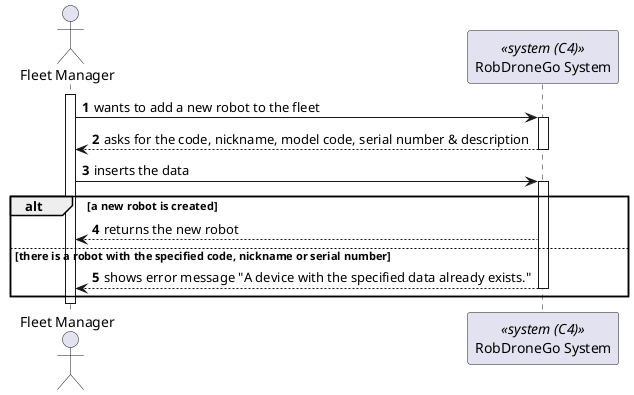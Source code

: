 @startuml process-view
autonumber

actor FM as "Fleet Manager"
participant SYS as "RobDroneGo System" <<system (C4)>>

activate FM

FM -> SYS : wants to add a new robot to the fleet
activate SYS

FM <-- SYS : asks for the code, nickname, model code, serial number & description
deactivate SYS

FM -> SYS : inserts the data
activate SYS

alt a new robot is created
  FM <-- SYS : returns the new robot
else there is a robot with the specified code, nickname or serial number
  FM <-- SYS : shows error message "A device with the specified data already exists."
  deactivate SYS
end

deactivate FM

@enduml
